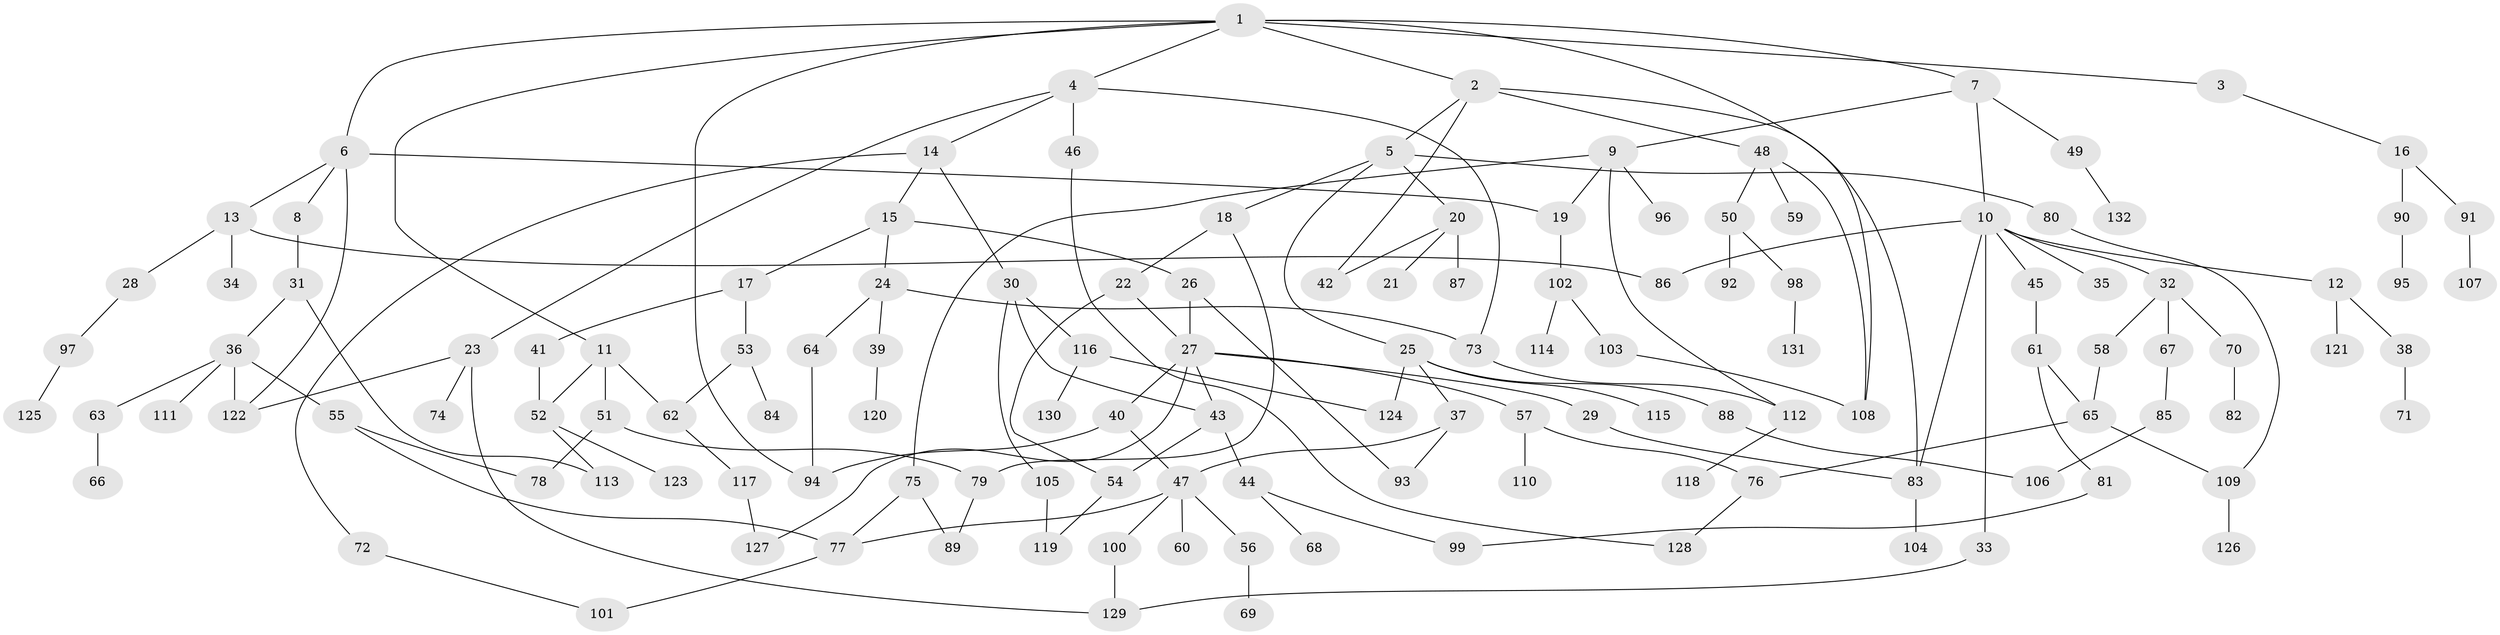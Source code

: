 // coarse degree distribution, {8: 0.03488372093023256, 7: 0.023255813953488372, 5: 0.05813953488372093, 10: 0.011627906976744186, 6: 0.03488372093023256, 4: 0.09302325581395349, 2: 0.26744186046511625, 3: 0.20930232558139536, 1: 0.26744186046511625}
// Generated by graph-tools (version 1.1) at 2025/41/03/06/25 10:41:27]
// undirected, 132 vertices, 169 edges
graph export_dot {
graph [start="1"]
  node [color=gray90,style=filled];
  1;
  2;
  3;
  4;
  5;
  6;
  7;
  8;
  9;
  10;
  11;
  12;
  13;
  14;
  15;
  16;
  17;
  18;
  19;
  20;
  21;
  22;
  23;
  24;
  25;
  26;
  27;
  28;
  29;
  30;
  31;
  32;
  33;
  34;
  35;
  36;
  37;
  38;
  39;
  40;
  41;
  42;
  43;
  44;
  45;
  46;
  47;
  48;
  49;
  50;
  51;
  52;
  53;
  54;
  55;
  56;
  57;
  58;
  59;
  60;
  61;
  62;
  63;
  64;
  65;
  66;
  67;
  68;
  69;
  70;
  71;
  72;
  73;
  74;
  75;
  76;
  77;
  78;
  79;
  80;
  81;
  82;
  83;
  84;
  85;
  86;
  87;
  88;
  89;
  90;
  91;
  92;
  93;
  94;
  95;
  96;
  97;
  98;
  99;
  100;
  101;
  102;
  103;
  104;
  105;
  106;
  107;
  108;
  109;
  110;
  111;
  112;
  113;
  114;
  115;
  116;
  117;
  118;
  119;
  120;
  121;
  122;
  123;
  124;
  125;
  126;
  127;
  128;
  129;
  130;
  131;
  132;
  1 -- 2;
  1 -- 3;
  1 -- 4;
  1 -- 6;
  1 -- 7;
  1 -- 11;
  1 -- 94;
  1 -- 108;
  2 -- 5;
  2 -- 42;
  2 -- 48;
  2 -- 83;
  3 -- 16;
  4 -- 14;
  4 -- 23;
  4 -- 46;
  4 -- 73;
  5 -- 18;
  5 -- 20;
  5 -- 25;
  5 -- 80;
  6 -- 8;
  6 -- 13;
  6 -- 19;
  6 -- 122;
  7 -- 9;
  7 -- 10;
  7 -- 49;
  8 -- 31;
  9 -- 75;
  9 -- 96;
  9 -- 112;
  9 -- 19;
  10 -- 12;
  10 -- 32;
  10 -- 33;
  10 -- 35;
  10 -- 45;
  10 -- 86;
  10 -- 83;
  11 -- 51;
  11 -- 52;
  11 -- 62;
  12 -- 38;
  12 -- 121;
  13 -- 28;
  13 -- 34;
  13 -- 86;
  14 -- 15;
  14 -- 30;
  14 -- 72;
  15 -- 17;
  15 -- 24;
  15 -- 26;
  16 -- 90;
  16 -- 91;
  17 -- 41;
  17 -- 53;
  18 -- 22;
  18 -- 79;
  19 -- 102;
  20 -- 21;
  20 -- 87;
  20 -- 42;
  22 -- 27;
  22 -- 54;
  23 -- 74;
  23 -- 122;
  23 -- 129;
  24 -- 39;
  24 -- 64;
  24 -- 73;
  25 -- 37;
  25 -- 88;
  25 -- 115;
  25 -- 124;
  26 -- 27;
  26 -- 93;
  27 -- 29;
  27 -- 40;
  27 -- 57;
  27 -- 127;
  27 -- 43;
  28 -- 97;
  29 -- 83;
  30 -- 43;
  30 -- 105;
  30 -- 116;
  31 -- 36;
  31 -- 113;
  32 -- 58;
  32 -- 67;
  32 -- 70;
  33 -- 129;
  36 -- 55;
  36 -- 63;
  36 -- 111;
  36 -- 122;
  37 -- 47;
  37 -- 93;
  38 -- 71;
  39 -- 120;
  40 -- 94;
  40 -- 47;
  41 -- 52;
  43 -- 44;
  43 -- 54;
  44 -- 68;
  44 -- 99;
  45 -- 61;
  46 -- 128;
  47 -- 56;
  47 -- 60;
  47 -- 77;
  47 -- 100;
  48 -- 50;
  48 -- 59;
  48 -- 108;
  49 -- 132;
  50 -- 92;
  50 -- 98;
  51 -- 78;
  51 -- 79;
  52 -- 123;
  52 -- 113;
  53 -- 62;
  53 -- 84;
  54 -- 119;
  55 -- 78;
  55 -- 77;
  56 -- 69;
  57 -- 76;
  57 -- 110;
  58 -- 65;
  61 -- 65;
  61 -- 81;
  62 -- 117;
  63 -- 66;
  64 -- 94;
  65 -- 76;
  65 -- 109;
  67 -- 85;
  70 -- 82;
  72 -- 101;
  73 -- 112;
  75 -- 89;
  75 -- 77;
  76 -- 128;
  77 -- 101;
  79 -- 89;
  80 -- 109;
  81 -- 99;
  83 -- 104;
  85 -- 106;
  88 -- 106;
  90 -- 95;
  91 -- 107;
  97 -- 125;
  98 -- 131;
  100 -- 129;
  102 -- 103;
  102 -- 114;
  103 -- 108;
  105 -- 119;
  109 -- 126;
  112 -- 118;
  116 -- 124;
  116 -- 130;
  117 -- 127;
}
